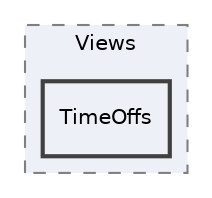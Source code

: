digraph "obj/Debug/net5.0/Razor/Views/TimeOffs"
{
 // LATEX_PDF_SIZE
  edge [fontname="Helvetica",fontsize="10",labelfontname="Helvetica",labelfontsize="10"];
  node [fontname="Helvetica",fontsize="10",shape=record];
  compound=true
  subgraph clusterdir_353ed0f21ce43f3df67b554e39a9b9f1 {
    graph [ bgcolor="#edf0f7", pencolor="grey50", style="filled,dashed,", label="Views", fontname="Helvetica", fontsize="10", URL="dir_353ed0f21ce43f3df67b554e39a9b9f1.html"]
  dir_a69e679ef478ef7aeb06563a2e58aa37 [shape=box, label="TimeOffs", style="filled,bold,", fillcolor="#edf0f7", color="grey25", URL="dir_a69e679ef478ef7aeb06563a2e58aa37.html"];
  }
}
